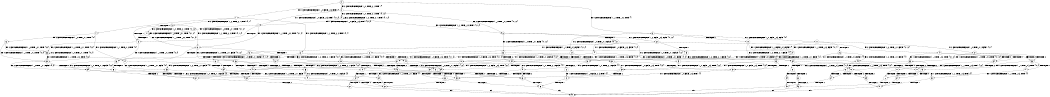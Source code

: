 digraph BCG {
size = "7, 10.5";
center = TRUE;
node [shape = circle];
0 [peripheries = 2];
0 -> 1 [label = "EX !1 !ATOMIC_EXCH_BRANCH (1, +0, FALSE, +0, 3, TRUE) !{}"];
0 -> 2 [label = "EX !2 !ATOMIC_EXCH_BRANCH (1, +0, TRUE, +0, 1, TRUE) !{}"];
0 -> 3 [label = "EX !0 !ATOMIC_EXCH_BRANCH (1, +1, TRUE, +0, 2, TRUE) !{}"];
1 -> 4 [label = "TERMINATE !1"];
1 -> 5 [label = "EX !2 !ATOMIC_EXCH_BRANCH (1, +0, TRUE, +0, 1, TRUE) !{0, 1}"];
1 -> 6 [label = "EX !0 !ATOMIC_EXCH_BRANCH (1, +1, TRUE, +0, 2, TRUE) !{0, 1}"];
2 -> 7 [label = "EX !1 !ATOMIC_EXCH_BRANCH (1, +0, FALSE, +0, 3, TRUE) !{0, 1, 2}"];
2 -> 8 [label = "EX !0 !ATOMIC_EXCH_BRANCH (1, +1, TRUE, +0, 2, TRUE) !{0, 1, 2}"];
2 -> 9 [label = "EX !2 !ATOMIC_EXCH_BRANCH (1, +0, TRUE, +0, 1, TRUE) !{0, 1, 2}"];
3 -> 10 [label = "TERMINATE !0"];
3 -> 11 [label = "EX !1 !ATOMIC_EXCH_BRANCH (1, +0, FALSE, +0, 3, FALSE) !{0}"];
3 -> 12 [label = "EX !2 !ATOMIC_EXCH_BRANCH (1, +0, TRUE, +0, 1, FALSE) !{0}"];
4 -> 13 [label = "EX !2 !ATOMIC_EXCH_BRANCH (1, +0, TRUE, +0, 1, TRUE) !{0}"];
4 -> 14 [label = "EX !0 !ATOMIC_EXCH_BRANCH (1, +1, TRUE, +0, 2, TRUE) !{0}"];
5 -> 15 [label = "TERMINATE !1"];
5 -> 16 [label = "EX !0 !ATOMIC_EXCH_BRANCH (1, +1, TRUE, +0, 2, TRUE) !{0, 1, 2}"];
5 -> 17 [label = "EX !2 !ATOMIC_EXCH_BRANCH (1, +0, TRUE, +0, 1, TRUE) !{0, 1, 2}"];
6 -> 18 [label = "TERMINATE !1"];
6 -> 19 [label = "TERMINATE !0"];
6 -> 20 [label = "EX !2 !ATOMIC_EXCH_BRANCH (1, +0, TRUE, +0, 1, FALSE) !{0, 1}"];
7 -> 15 [label = "TERMINATE !1"];
7 -> 16 [label = "EX !0 !ATOMIC_EXCH_BRANCH (1, +1, TRUE, +0, 2, TRUE) !{0, 1, 2}"];
7 -> 17 [label = "EX !2 !ATOMIC_EXCH_BRANCH (1, +0, TRUE, +0, 1, TRUE) !{0, 1, 2}"];
8 -> 21 [label = "TERMINATE !0"];
8 -> 22 [label = "EX !1 !ATOMIC_EXCH_BRANCH (1, +0, FALSE, +0, 3, FALSE) !{0, 1, 2}"];
8 -> 23 [label = "EX !2 !ATOMIC_EXCH_BRANCH (1, +0, TRUE, +0, 1, FALSE) !{0, 1, 2}"];
9 -> 7 [label = "EX !1 !ATOMIC_EXCH_BRANCH (1, +0, FALSE, +0, 3, TRUE) !{0, 1, 2}"];
9 -> 8 [label = "EX !0 !ATOMIC_EXCH_BRANCH (1, +1, TRUE, +0, 2, TRUE) !{0, 1, 2}"];
9 -> 9 [label = "EX !2 !ATOMIC_EXCH_BRANCH (1, +0, TRUE, +0, 1, TRUE) !{0, 1, 2}"];
10 -> 24 [label = "EX !1 !ATOMIC_EXCH_BRANCH (1, +0, FALSE, +0, 3, FALSE) !{}"];
10 -> 25 [label = "EX !2 !ATOMIC_EXCH_BRANCH (1, +0, TRUE, +0, 1, FALSE) !{}"];
11 -> 26 [label = "TERMINATE !0"];
11 -> 27 [label = "EX !2 !ATOMIC_EXCH_BRANCH (1, +0, TRUE, +0, 1, FALSE) !{0, 1}"];
11 -> 28 [label = "EX !1 !ATOMIC_EXCH_BRANCH (1, +1, TRUE, +0, 3, FALSE) !{0, 1}"];
12 -> 29 [label = "TERMINATE !2"];
12 -> 30 [label = "TERMINATE !0"];
12 -> 31 [label = "EX !1 !ATOMIC_EXCH_BRANCH (1, +0, FALSE, +0, 3, TRUE) !{0, 1, 2}"];
13 -> 32 [label = "EX !0 !ATOMIC_EXCH_BRANCH (1, +1, TRUE, +0, 2, TRUE) !{0, 2}"];
13 -> 33 [label = "EX !2 !ATOMIC_EXCH_BRANCH (1, +0, TRUE, +0, 1, TRUE) !{0, 2}"];
14 -> 34 [label = "TERMINATE !0"];
14 -> 35 [label = "EX !2 !ATOMIC_EXCH_BRANCH (1, +0, TRUE, +0, 1, FALSE) !{0}"];
15 -> 32 [label = "EX !0 !ATOMIC_EXCH_BRANCH (1, +1, TRUE, +0, 2, TRUE) !{0, 2}"];
15 -> 33 [label = "EX !2 !ATOMIC_EXCH_BRANCH (1, +0, TRUE, +0, 1, TRUE) !{0, 2}"];
16 -> 36 [label = "TERMINATE !1"];
16 -> 37 [label = "TERMINATE !0"];
16 -> 38 [label = "EX !2 !ATOMIC_EXCH_BRANCH (1, +0, TRUE, +0, 1, FALSE) !{0, 1, 2}"];
17 -> 15 [label = "TERMINATE !1"];
17 -> 16 [label = "EX !0 !ATOMIC_EXCH_BRANCH (1, +1, TRUE, +0, 2, TRUE) !{0, 1, 2}"];
17 -> 17 [label = "EX !2 !ATOMIC_EXCH_BRANCH (1, +0, TRUE, +0, 1, TRUE) !{0, 1, 2}"];
18 -> 34 [label = "TERMINATE !0"];
18 -> 35 [label = "EX !2 !ATOMIC_EXCH_BRANCH (1, +0, TRUE, +0, 1, FALSE) !{0}"];
19 -> 39 [label = "TERMINATE !1"];
19 -> 40 [label = "EX !2 !ATOMIC_EXCH_BRANCH (1, +0, TRUE, +0, 1, FALSE) !{1}"];
20 -> 41 [label = "TERMINATE !1"];
20 -> 42 [label = "TERMINATE !2"];
20 -> 43 [label = "TERMINATE !0"];
21 -> 44 [label = "EX !1 !ATOMIC_EXCH_BRANCH (1, +0, FALSE, +0, 3, FALSE) !{1, 2}"];
21 -> 45 [label = "EX !2 !ATOMIC_EXCH_BRANCH (1, +0, TRUE, +0, 1, FALSE) !{1, 2}"];
22 -> 46 [label = "TERMINATE !0"];
22 -> 47 [label = "EX !2 !ATOMIC_EXCH_BRANCH (1, +0, TRUE, +0, 1, FALSE) !{0, 1, 2}"];
22 -> 48 [label = "EX !1 !ATOMIC_EXCH_BRANCH (1, +1, TRUE, +0, 3, FALSE) !{0, 1, 2}"];
23 -> 29 [label = "TERMINATE !2"];
23 -> 30 [label = "TERMINATE !0"];
23 -> 31 [label = "EX !1 !ATOMIC_EXCH_BRANCH (1, +0, FALSE, +0, 3, TRUE) !{0, 1, 2}"];
24 -> 49 [label = "EX !2 !ATOMIC_EXCH_BRANCH (1, +0, TRUE, +0, 1, FALSE) !{1}"];
24 -> 50 [label = "EX !1 !ATOMIC_EXCH_BRANCH (1, +1, TRUE, +0, 3, FALSE) !{1}"];
25 -> 51 [label = "TERMINATE !2"];
25 -> 52 [label = "EX !1 !ATOMIC_EXCH_BRANCH (1, +0, FALSE, +0, 3, TRUE) !{1, 2}"];
26 -> 49 [label = "EX !2 !ATOMIC_EXCH_BRANCH (1, +0, TRUE, +0, 1, FALSE) !{1}"];
26 -> 50 [label = "EX !1 !ATOMIC_EXCH_BRANCH (1, +1, TRUE, +0, 3, FALSE) !{1}"];
27 -> 53 [label = "TERMINATE !2"];
27 -> 54 [label = "TERMINATE !0"];
27 -> 55 [label = "EX !1 !ATOMIC_EXCH_BRANCH (1, +1, TRUE, +0, 3, TRUE) !{0, 1, 2}"];
28 -> 18 [label = "TERMINATE !1"];
28 -> 19 [label = "TERMINATE !0"];
28 -> 20 [label = "EX !2 !ATOMIC_EXCH_BRANCH (1, +0, TRUE, +0, 1, FALSE) !{0, 1}"];
29 -> 56 [label = "TERMINATE !0"];
29 -> 57 [label = "EX !1 !ATOMIC_EXCH_BRANCH (1, +0, FALSE, +0, 3, TRUE) !{0, 1}"];
30 -> 51 [label = "TERMINATE !2"];
30 -> 52 [label = "EX !1 !ATOMIC_EXCH_BRANCH (1, +0, FALSE, +0, 3, TRUE) !{1, 2}"];
31 -> 41 [label = "TERMINATE !1"];
31 -> 42 [label = "TERMINATE !2"];
31 -> 43 [label = "TERMINATE !0"];
32 -> 58 [label = "TERMINATE !0"];
32 -> 59 [label = "EX !2 !ATOMIC_EXCH_BRANCH (1, +0, TRUE, +0, 1, FALSE) !{0, 2}"];
33 -> 32 [label = "EX !0 !ATOMIC_EXCH_BRANCH (1, +1, TRUE, +0, 2, TRUE) !{0, 2}"];
33 -> 33 [label = "EX !2 !ATOMIC_EXCH_BRANCH (1, +0, TRUE, +0, 1, TRUE) !{0, 2}"];
34 -> 60 [label = "EX !2 !ATOMIC_EXCH_BRANCH (1, +0, TRUE, +0, 1, FALSE) !{}"];
35 -> 61 [label = "TERMINATE !2"];
35 -> 62 [label = "TERMINATE !0"];
36 -> 58 [label = "TERMINATE !0"];
36 -> 59 [label = "EX !2 !ATOMIC_EXCH_BRANCH (1, +0, TRUE, +0, 1, FALSE) !{0, 2}"];
37 -> 63 [label = "TERMINATE !1"];
37 -> 64 [label = "EX !2 !ATOMIC_EXCH_BRANCH (1, +0, TRUE, +0, 1, FALSE) !{1, 2}"];
38 -> 41 [label = "TERMINATE !1"];
38 -> 42 [label = "TERMINATE !2"];
38 -> 43 [label = "TERMINATE !0"];
39 -> 60 [label = "EX !2 !ATOMIC_EXCH_BRANCH (1, +0, TRUE, +0, 1, FALSE) !{}"];
40 -> 65 [label = "TERMINATE !1"];
40 -> 66 [label = "TERMINATE !2"];
41 -> 61 [label = "TERMINATE !2"];
41 -> 62 [label = "TERMINATE !0"];
42 -> 67 [label = "TERMINATE !1"];
42 -> 68 [label = "TERMINATE !0"];
43 -> 65 [label = "TERMINATE !1"];
43 -> 66 [label = "TERMINATE !2"];
44 -> 69 [label = "EX !2 !ATOMIC_EXCH_BRANCH (1, +0, TRUE, +0, 1, FALSE) !{1, 2}"];
44 -> 70 [label = "EX !1 !ATOMIC_EXCH_BRANCH (1, +1, TRUE, +0, 3, FALSE) !{1, 2}"];
45 -> 51 [label = "TERMINATE !2"];
45 -> 52 [label = "EX !1 !ATOMIC_EXCH_BRANCH (1, +0, FALSE, +0, 3, TRUE) !{1, 2}"];
46 -> 69 [label = "EX !2 !ATOMIC_EXCH_BRANCH (1, +0, TRUE, +0, 1, FALSE) !{1, 2}"];
46 -> 70 [label = "EX !1 !ATOMIC_EXCH_BRANCH (1, +1, TRUE, +0, 3, FALSE) !{1, 2}"];
47 -> 53 [label = "TERMINATE !2"];
47 -> 54 [label = "TERMINATE !0"];
47 -> 55 [label = "EX !1 !ATOMIC_EXCH_BRANCH (1, +1, TRUE, +0, 3, TRUE) !{0, 1, 2}"];
48 -> 36 [label = "TERMINATE !1"];
48 -> 37 [label = "TERMINATE !0"];
48 -> 38 [label = "EX !2 !ATOMIC_EXCH_BRANCH (1, +0, TRUE, +0, 1, FALSE) !{0, 1, 2}"];
49 -> 71 [label = "TERMINATE !2"];
49 -> 72 [label = "EX !1 !ATOMIC_EXCH_BRANCH (1, +1, TRUE, +0, 3, TRUE) !{1, 2}"];
50 -> 39 [label = "TERMINATE !1"];
50 -> 40 [label = "EX !2 !ATOMIC_EXCH_BRANCH (1, +0, TRUE, +0, 1, FALSE) !{1}"];
51 -> 73 [label = "EX !1 !ATOMIC_EXCH_BRANCH (1, +0, FALSE, +0, 3, TRUE) !{1}"];
52 -> 65 [label = "TERMINATE !1"];
52 -> 66 [label = "TERMINATE !2"];
53 -> 74 [label = "TERMINATE !0"];
53 -> 75 [label = "EX !1 !ATOMIC_EXCH_BRANCH (1, +1, TRUE, +0, 3, TRUE) !{0, 1}"];
54 -> 71 [label = "TERMINATE !2"];
54 -> 72 [label = "EX !1 !ATOMIC_EXCH_BRANCH (1, +1, TRUE, +0, 3, TRUE) !{1, 2}"];
55 -> 76 [label = "TERMINATE !1"];
55 -> 77 [label = "TERMINATE !2"];
55 -> 78 [label = "TERMINATE !0"];
56 -> 73 [label = "EX !1 !ATOMIC_EXCH_BRANCH (1, +0, FALSE, +0, 3, TRUE) !{1}"];
57 -> 67 [label = "TERMINATE !1"];
57 -> 68 [label = "TERMINATE !0"];
58 -> 79 [label = "EX !2 !ATOMIC_EXCH_BRANCH (1, +0, TRUE, +0, 1, FALSE) !{2}"];
59 -> 61 [label = "TERMINATE !2"];
59 -> 62 [label = "TERMINATE !0"];
60 -> 80 [label = "TERMINATE !2"];
61 -> 81 [label = "TERMINATE !0"];
62 -> 80 [label = "TERMINATE !2"];
63 -> 79 [label = "EX !2 !ATOMIC_EXCH_BRANCH (1, +0, TRUE, +0, 1, FALSE) !{2}"];
64 -> 65 [label = "TERMINATE !1"];
64 -> 66 [label = "TERMINATE !2"];
65 -> 80 [label = "TERMINATE !2"];
66 -> 82 [label = "TERMINATE !1"];
67 -> 81 [label = "TERMINATE !0"];
68 -> 82 [label = "TERMINATE !1"];
69 -> 71 [label = "TERMINATE !2"];
69 -> 72 [label = "EX !1 !ATOMIC_EXCH_BRANCH (1, +1, TRUE, +0, 3, TRUE) !{1, 2}"];
70 -> 63 [label = "TERMINATE !1"];
70 -> 64 [label = "EX !2 !ATOMIC_EXCH_BRANCH (1, +0, TRUE, +0, 1, FALSE) !{1, 2}"];
71 -> 83 [label = "EX !1 !ATOMIC_EXCH_BRANCH (1, +1, TRUE, +0, 3, TRUE) !{1}"];
72 -> 84 [label = "TERMINATE !1"];
72 -> 85 [label = "TERMINATE !2"];
73 -> 82 [label = "TERMINATE !1"];
74 -> 83 [label = "EX !1 !ATOMIC_EXCH_BRANCH (1, +1, TRUE, +0, 3, TRUE) !{1}"];
75 -> 86 [label = "TERMINATE !1"];
75 -> 87 [label = "TERMINATE !0"];
76 -> 88 [label = "TERMINATE !2"];
76 -> 89 [label = "TERMINATE !0"];
77 -> 86 [label = "TERMINATE !1"];
77 -> 87 [label = "TERMINATE !0"];
78 -> 84 [label = "TERMINATE !1"];
78 -> 85 [label = "TERMINATE !2"];
79 -> 80 [label = "TERMINATE !2"];
80 -> 90 [label = "exit"];
81 -> 90 [label = "exit"];
82 -> 90 [label = "exit"];
83 -> 91 [label = "TERMINATE !1"];
84 -> 92 [label = "TERMINATE !2"];
85 -> 91 [label = "TERMINATE !1"];
86 -> 93 [label = "TERMINATE !0"];
87 -> 91 [label = "TERMINATE !1"];
88 -> 93 [label = "TERMINATE !0"];
89 -> 92 [label = "TERMINATE !2"];
91 -> 90 [label = "exit"];
92 -> 90 [label = "exit"];
93 -> 90 [label = "exit"];
}

